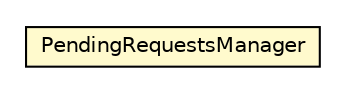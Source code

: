 #!/usr/local/bin/dot
#
# Class diagram 
# Generated by UMLGraph version R5_6-24-gf6e263 (http://www.umlgraph.org/)
#

digraph G {
	edge [fontname="Helvetica",fontsize=10,labelfontname="Helvetica",labelfontsize=10];
	node [fontname="Helvetica",fontsize=10,shape=plaintext];
	nodesep=0.25;
	ranksep=0.5;
	// org.universAAL.middleware.managers.configuration.core.impl.secondaryManagers.PendingRequestsManager
	c276904 [label=<<table title="org.universAAL.middleware.managers.configuration.core.impl.secondaryManagers.PendingRequestsManager" border="0" cellborder="1" cellspacing="0" cellpadding="2" port="p" bgcolor="lemonChiffon" href="./PendingRequestsManager.html">
		<tr><td><table border="0" cellspacing="0" cellpadding="1">
<tr><td align="center" balign="center"> PendingRequestsManager </td></tr>
		</table></td></tr>
		</table>>, URL="./PendingRequestsManager.html", fontname="Helvetica", fontcolor="black", fontsize=10.0];
}

